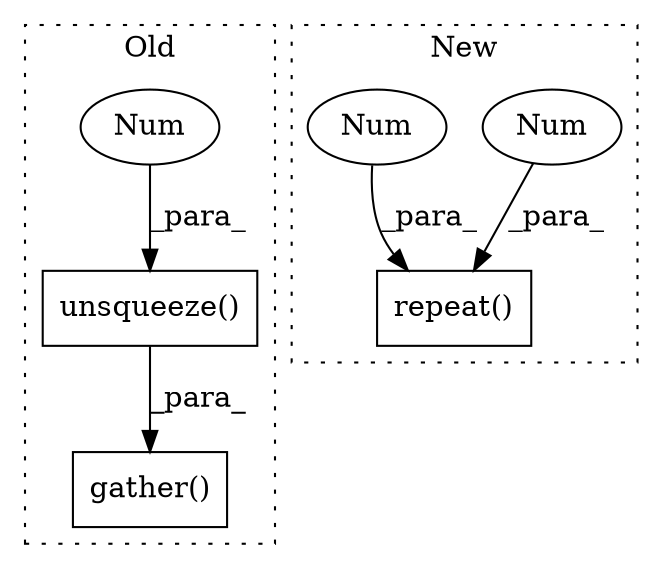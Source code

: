 digraph G {
subgraph cluster0 {
1 [label="gather()" a="75" s="5088,5152" l="13,96" shape="box"];
3 [label="unsqueeze()" a="75" s="5101,5124" l="22,1" shape="box"];
4 [label="Num" a="76" s="5123" l="1" shape="ellipse"];
label = "Old";
style="dotted";
}
subgraph cluster1 {
2 [label="repeat()" a="75" s="4892,4927" l="19,1" shape="box"];
5 [label="Num" a="76" s="4923" l="1" shape="ellipse"];
6 [label="Num" a="76" s="4926" l="1" shape="ellipse"];
label = "New";
style="dotted";
}
3 -> 1 [label="_para_"];
4 -> 3 [label="_para_"];
5 -> 2 [label="_para_"];
6 -> 2 [label="_para_"];
}